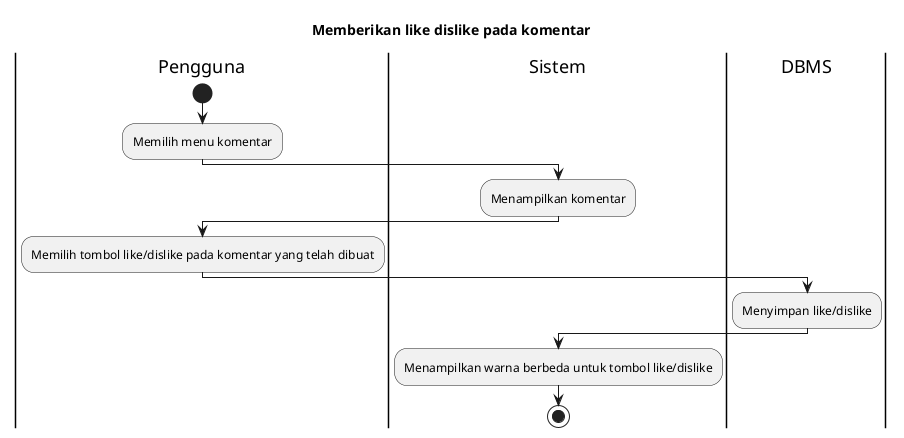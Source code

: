 @startuml Memberikan like dislike pada komentar

title Memberikan like dislike pada komentar
 
|Pengguna|
start
:Memilih menu komentar;

|Sistem|
:Menampilkan komentar;

|Pengguna|
:Memilih tombol like/dislike pada komentar yang telah dibuat;

|DBMS|
:Menyimpan like/dislike;

|Sistem|
:Menampilkan warna berbeda untuk tombol like/dislike;

stop

@enduml
